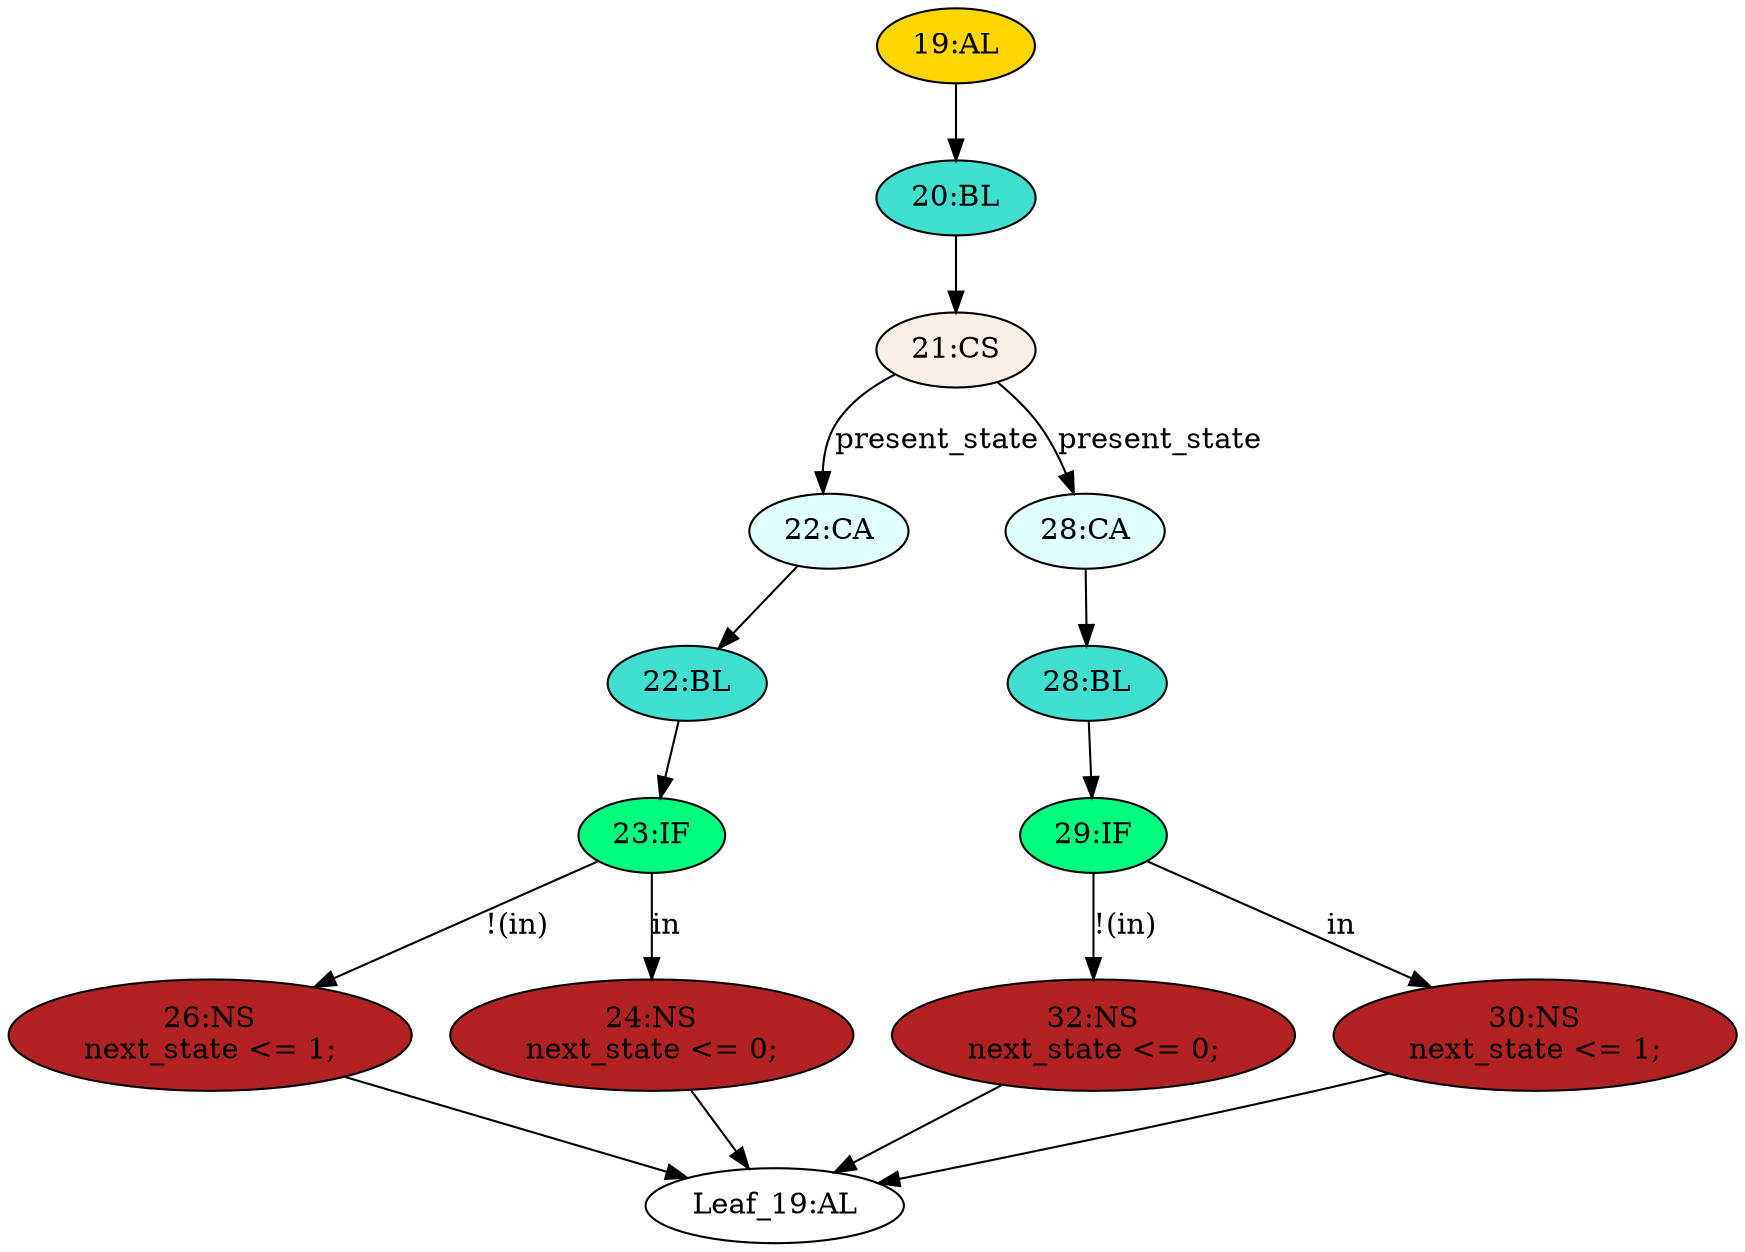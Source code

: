 strict digraph "" {
	node [label="\N"];
	"23:IF"	[ast="<pyverilog.vparser.ast.IfStatement object at 0x7f075812a790>",
		fillcolor=springgreen,
		label="23:IF",
		statements="[]",
		style=filled,
		typ=IfStatement];
	"26:NS"	[ast="<pyverilog.vparser.ast.NonblockingSubstitution object at 0x7f075812a8d0>",
		fillcolor=firebrick,
		label="26:NS
next_state <= 1;",
		statements="[<pyverilog.vparser.ast.NonblockingSubstitution object at 0x7f075812a8d0>]",
		style=filled,
		typ=NonblockingSubstitution];
	"23:IF" -> "26:NS"	[cond="['in']",
		label="!(in)",
		lineno=23];
	"24:NS"	[ast="<pyverilog.vparser.ast.NonblockingSubstitution object at 0x7f075812aa90>",
		fillcolor=firebrick,
		label="24:NS
next_state <= 0;",
		statements="[<pyverilog.vparser.ast.NonblockingSubstitution object at 0x7f075812aa90>]",
		style=filled,
		typ=NonblockingSubstitution];
	"23:IF" -> "24:NS"	[cond="['in']",
		label=in,
		lineno=23];
	"22:CA"	[ast="<pyverilog.vparser.ast.Case object at 0x7f075812ad90>",
		fillcolor=lightcyan,
		label="22:CA",
		statements="[]",
		style=filled,
		typ=Case];
	"22:BL"	[ast="<pyverilog.vparser.ast.Block object at 0x7f075812ae10>",
		fillcolor=turquoise,
		label="22:BL",
		statements="[]",
		style=filled,
		typ=Block];
	"22:CA" -> "22:BL"	[cond="[]",
		lineno=None];
	"20:BL"	[ast="<pyverilog.vparser.ast.Block object at 0x7f075812ae50>",
		fillcolor=turquoise,
		label="20:BL",
		statements="[]",
		style=filled,
		typ=Block];
	"21:CS"	[ast="<pyverilog.vparser.ast.CaseStatement object at 0x7f075812ae90>",
		fillcolor=linen,
		label="21:CS",
		statements="[]",
		style=filled,
		typ=CaseStatement];
	"20:BL" -> "21:CS"	[cond="[]",
		lineno=None];
	"22:BL" -> "23:IF"	[cond="[]",
		lineno=None];
	"32:NS"	[ast="<pyverilog.vparser.ast.NonblockingSubstitution object at 0x7f075812ac10>",
		fillcolor=firebrick,
		label="32:NS
next_state <= 0;",
		statements="[<pyverilog.vparser.ast.NonblockingSubstitution object at 0x7f075812ac10>]",
		style=filled,
		typ=NonblockingSubstitution];
	"Leaf_19:AL"	[def_var="['next_state']",
		label="Leaf_19:AL"];
	"32:NS" -> "Leaf_19:AL"	[cond="[]",
		lineno=None];
	"19:AL"	[ast="<pyverilog.vparser.ast.Always object at 0x7f075812d310>",
		clk_sens=False,
		fillcolor=gold,
		label="19:AL",
		sens="['present_state', 'in']",
		statements="[]",
		style=filled,
		typ=Always,
		use_var="['present_state', 'in']"];
	"19:AL" -> "20:BL"	[cond="[]",
		lineno=None];
	"29:IF"	[ast="<pyverilog.vparser.ast.IfStatement object at 0x7f075812d090>",
		fillcolor=springgreen,
		label="29:IF",
		statements="[]",
		style=filled,
		typ=IfStatement];
	"29:IF" -> "32:NS"	[cond="['in']",
		label="!(in)",
		lineno=29];
	"30:NS"	[ast="<pyverilog.vparser.ast.NonblockingSubstitution object at 0x7f075812d0d0>",
		fillcolor=firebrick,
		label="30:NS
next_state <= 1;",
		statements="[<pyverilog.vparser.ast.NonblockingSubstitution object at 0x7f075812d0d0>]",
		style=filled,
		typ=NonblockingSubstitution];
	"29:IF" -> "30:NS"	[cond="['in']",
		label=in,
		lineno=29];
	"30:NS" -> "Leaf_19:AL"	[cond="[]",
		lineno=None];
	"26:NS" -> "Leaf_19:AL"	[cond="[]",
		lineno=None];
	"24:NS" -> "Leaf_19:AL"	[cond="[]",
		lineno=None];
	"21:CS" -> "22:CA"	[cond="['present_state']",
		label=present_state,
		lineno=21];
	"28:CA"	[ast="<pyverilog.vparser.ast.Case object at 0x7f075812af90>",
		fillcolor=lightcyan,
		label="28:CA",
		statements="[]",
		style=filled,
		typ=Case];
	"21:CS" -> "28:CA"	[cond="['present_state']",
		label=present_state,
		lineno=21];
	"28:BL"	[ast="<pyverilog.vparser.ast.Block object at 0x7f075812d050>",
		fillcolor=turquoise,
		label="28:BL",
		statements="[]",
		style=filled,
		typ=Block];
	"28:CA" -> "28:BL"	[cond="[]",
		lineno=None];
	"28:BL" -> "29:IF"	[cond="[]",
		lineno=None];
}

